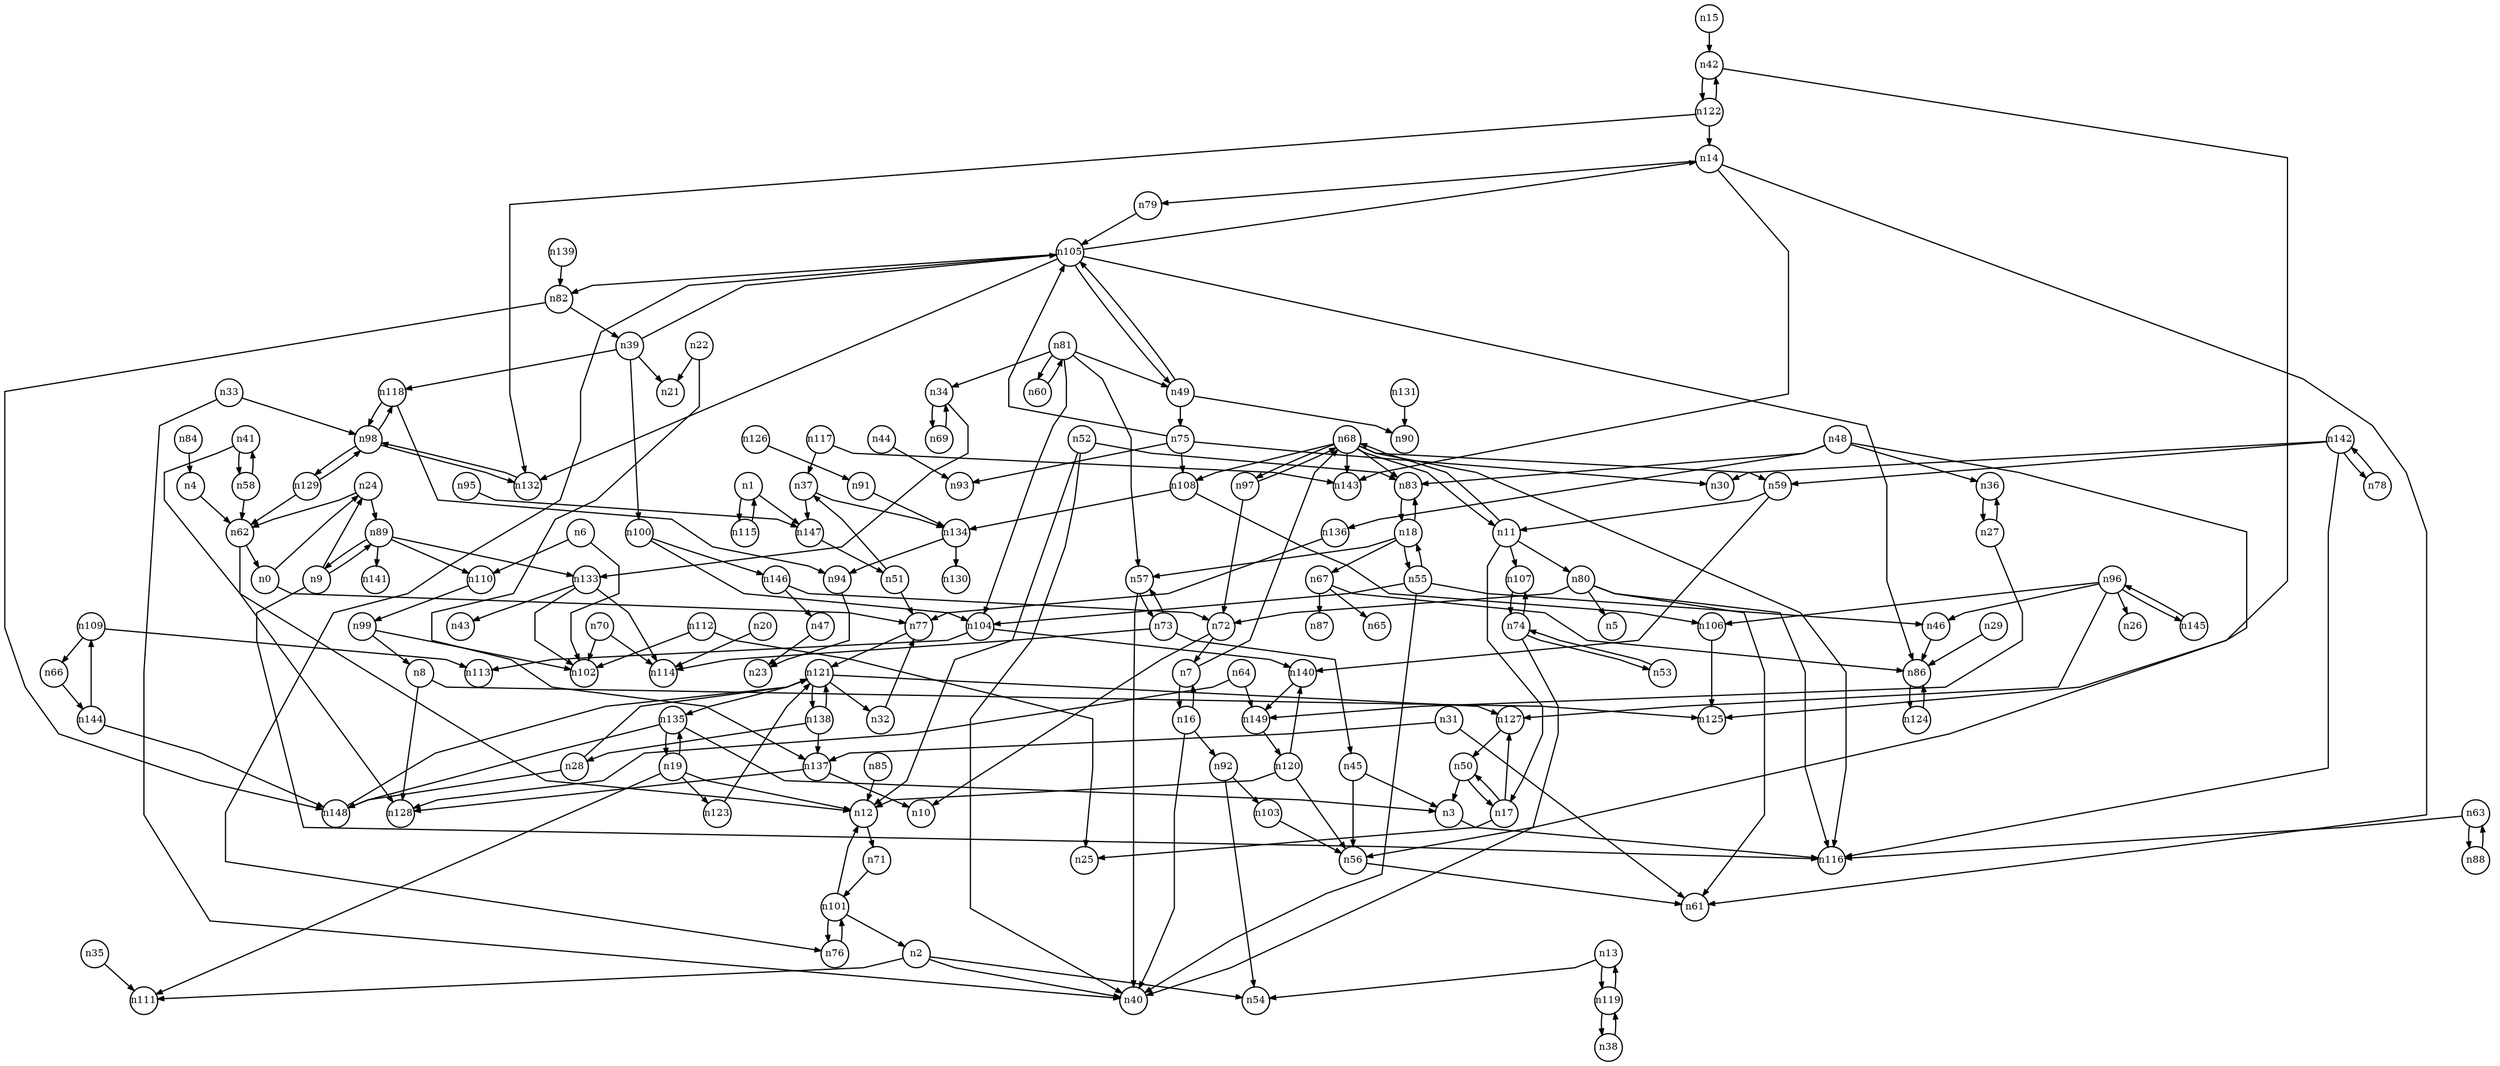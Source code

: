 digraph G{
splines=polyline;
ranksep=0.22;
nodesep=0.22;
nodesize=0.32;
fontsize=8
edge [arrowsize=0.5]
node [fontsize=8 shape=circle width=0.32 fixedsize=shape];

n24 -> n62
n24 -> n89
n0 -> n24
n0 -> n77
n77 -> n121
n115 -> n1
n1 -> n115
n1 -> n147
n147 -> n51
n2 -> n40
n2 -> n54
n2 -> n111
n3 -> n116
n62 -> n128
n62 -> n0
n4 -> n62
n6 -> n102
n6 -> n110
n110 -> n99
n16 -> n40
n16 -> n92
n16 -> n7
n7 -> n16
n7 -> n68
n68 -> n59
n68 -> n83
n68 -> n97
n68 -> n108
n68 -> n116
n68 -> n143
n68 -> n11
n8 -> n125
n8 -> n128
n9 -> n24
n9 -> n116
n9 -> n89
n17 -> n25
n17 -> n127
n17 -> n50
n11 -> n17
n11 -> n68
n11 -> n80
n11 -> n107
n80 -> n5
n80 -> n61
n80 -> n72
n80 -> n116
n107 -> n74
n71 -> n101
n12 -> n71
n13 -> n54
n13 -> n119
n119 -> n38
n119 -> n13
n14 -> n61
n14 -> n79
n14 -> n143
n79 -> n105
n42 -> n125
n42 -> n122
n15 -> n42
n92 -> n54
n92 -> n103
n127 -> n50
n55 -> n40
n55 -> n46
n55 -> n104
n55 -> n18
n18 -> n55
n18 -> n57
n18 -> n67
n18 -> n83
n57 -> n40
n57 -> n73
n67 -> n65
n67 -> n86
n67 -> n87
n83 -> n18
n19 -> n12
n19 -> n111
n19 -> n123
n19 -> n135
n123 -> n121
n20 -> n114
n22 -> n21
n22 -> n137
n137 -> n10
n137 -> n128
n36 -> n27
n27 -> n36
n27 -> n149
n149 -> n120
n148 -> n121
n28 -> n148
n28 -> n121
n86 -> n124
n29 -> n86
n31 -> n61
n31 -> n137
n32 -> n77
n33 -> n40
n33 -> n98
n98 -> n118
n98 -> n129
n98 -> n132
n133 -> n43
n133 -> n102
n133 -> n114
n34 -> n133
n34 -> n69
n35 -> n111
n134 -> n94
n134 -> n130
n37 -> n134
n37 -> n147
n39 -> n21
n39 -> n100
n39 -> n105
n39 -> n118
n100 -> n104
n100 -> n146
n105 -> n14
n105 -> n49
n105 -> n76
n105 -> n82
n105 -> n86
n105 -> n132
n118 -> n94
n118 -> n98
n41 -> n12
n41 -> n58
n44 -> n93
n45 -> n3
n45 -> n56
n56 -> n61
n46 -> n86
n47 -> n23
n48 -> n36
n48 -> n56
n48 -> n83
n48 -> n136
n136 -> n77
n75 -> n30
n75 -> n93
n75 -> n108
n75 -> n105
n49 -> n75
n49 -> n90
n49 -> n105
n50 -> n3
n50 -> n17
n51 -> n37
n51 -> n77
n52 -> n12
n52 -> n40
n52 -> n83
n104 -> n113
n104 -> n140
n58 -> n41
n58 -> n62
n140 -> n149
n59 -> n140
n59 -> n11
n63 -> n116
n63 -> n88
n64 -> n128
n64 -> n149
n97 -> n72
n97 -> n68
n108 -> n106
n108 -> n134
n69 -> n34
n70 -> n102
n70 -> n114
n72 -> n10
n72 -> n7
n73 -> n45
n73 -> n57
n73 -> n114
n74 -> n40
n74 -> n53
n74 -> n107
n53 -> n74
n81 -> n34
n81 -> n49
n81 -> n57
n81 -> n60
n81 -> n104
n60 -> n81
n82 -> n148
n82 -> n39
n84 -> n4
n85 -> n12
n124 -> n86
n88 -> n63
n89 -> n9
n89 -> n110
n89 -> n133
n89 -> n141
n91 -> n134
n103 -> n56
n94 -> n23
n95 -> n147
n96 -> n26
n96 -> n46
n96 -> n106
n96 -> n127
n96 -> n145
n106 -> n125
n145 -> n96
n129 -> n62
n129 -> n98
n132 -> n98
n99 -> n8
n99 -> n102
n146 -> n47
n146 -> n72
n101 -> n2
n101 -> n12
n101 -> n76
n76 -> n101
n66 -> n144
n109 -> n66
n109 -> n113
n112 -> n25
n112 -> n102
n117 -> n37
n117 -> n143
n38 -> n119
n120 -> n12
n120 -> n56
n120 -> n140
n121 -> n32
n121 -> n127
n121 -> n135
n121 -> n138
n135 -> n3
n135 -> n19
n135 -> n148
n138 -> n28
n138 -> n137
n138 -> n121
n122 -> n14
n122 -> n42
n122 -> n132
n126 -> n91
n131 -> n90
n139 -> n82
n142 -> n30
n142 -> n59
n142 -> n78
n142 -> n116
n78 -> n142
n144 -> n109
n144 -> n148
}
